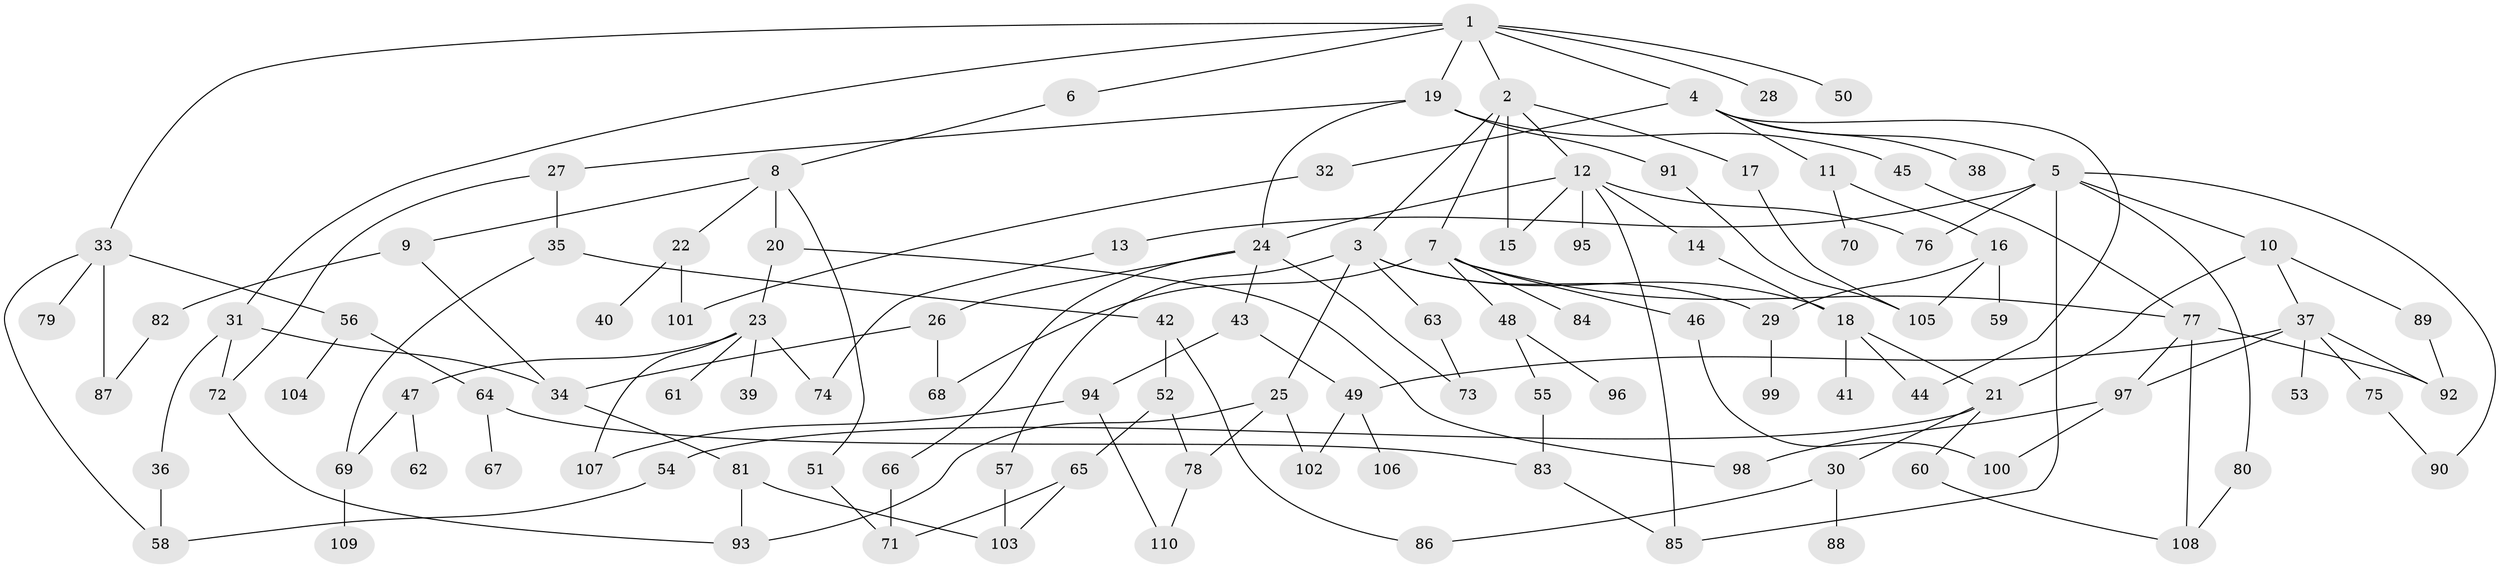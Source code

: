// coarse degree distribution, {5: 0.09090909090909091, 1: 0.2727272727272727, 2: 0.32727272727272727, 3: 0.16363636363636364, 6: 0.03636363636363636, 4: 0.01818181818181818, 11: 0.03636363636363636, 8: 0.01818181818181818, 9: 0.01818181818181818, 12: 0.01818181818181818}
// Generated by graph-tools (version 1.1) at 2025/45/03/04/25 21:45:15]
// undirected, 110 vertices, 153 edges
graph export_dot {
graph [start="1"]
  node [color=gray90,style=filled];
  1;
  2;
  3;
  4;
  5;
  6;
  7;
  8;
  9;
  10;
  11;
  12;
  13;
  14;
  15;
  16;
  17;
  18;
  19;
  20;
  21;
  22;
  23;
  24;
  25;
  26;
  27;
  28;
  29;
  30;
  31;
  32;
  33;
  34;
  35;
  36;
  37;
  38;
  39;
  40;
  41;
  42;
  43;
  44;
  45;
  46;
  47;
  48;
  49;
  50;
  51;
  52;
  53;
  54;
  55;
  56;
  57;
  58;
  59;
  60;
  61;
  62;
  63;
  64;
  65;
  66;
  67;
  68;
  69;
  70;
  71;
  72;
  73;
  74;
  75;
  76;
  77;
  78;
  79;
  80;
  81;
  82;
  83;
  84;
  85;
  86;
  87;
  88;
  89;
  90;
  91;
  92;
  93;
  94;
  95;
  96;
  97;
  98;
  99;
  100;
  101;
  102;
  103;
  104;
  105;
  106;
  107;
  108;
  109;
  110;
  1 -- 2;
  1 -- 4;
  1 -- 6;
  1 -- 19;
  1 -- 28;
  1 -- 31;
  1 -- 33;
  1 -- 50;
  2 -- 3;
  2 -- 7;
  2 -- 12;
  2 -- 15;
  2 -- 17;
  3 -- 25;
  3 -- 57;
  3 -- 63;
  3 -- 18;
  3 -- 29;
  4 -- 5;
  4 -- 11;
  4 -- 32;
  4 -- 38;
  4 -- 44;
  5 -- 10;
  5 -- 13;
  5 -- 76;
  5 -- 80;
  5 -- 90;
  5 -- 85;
  6 -- 8;
  7 -- 46;
  7 -- 48;
  7 -- 84;
  7 -- 68;
  7 -- 77;
  8 -- 9;
  8 -- 20;
  8 -- 22;
  8 -- 51;
  9 -- 82;
  9 -- 34;
  10 -- 21;
  10 -- 37;
  10 -- 89;
  11 -- 16;
  11 -- 70;
  12 -- 14;
  12 -- 85;
  12 -- 95;
  12 -- 76;
  12 -- 15;
  12 -- 24;
  13 -- 74;
  14 -- 18;
  16 -- 29;
  16 -- 59;
  16 -- 105;
  17 -- 105;
  18 -- 41;
  18 -- 44;
  18 -- 21;
  19 -- 24;
  19 -- 27;
  19 -- 45;
  19 -- 91;
  20 -- 23;
  20 -- 98;
  21 -- 30;
  21 -- 54;
  21 -- 60;
  22 -- 40;
  22 -- 101;
  23 -- 39;
  23 -- 47;
  23 -- 61;
  23 -- 107;
  23 -- 74;
  24 -- 26;
  24 -- 43;
  24 -- 66;
  24 -- 73;
  25 -- 78;
  25 -- 93;
  25 -- 102;
  26 -- 68;
  26 -- 34;
  27 -- 35;
  27 -- 72;
  29 -- 99;
  30 -- 86;
  30 -- 88;
  31 -- 34;
  31 -- 36;
  31 -- 72;
  32 -- 101;
  33 -- 56;
  33 -- 79;
  33 -- 87;
  33 -- 58;
  34 -- 81;
  35 -- 42;
  35 -- 69;
  36 -- 58;
  37 -- 49;
  37 -- 53;
  37 -- 75;
  37 -- 97;
  37 -- 92;
  42 -- 52;
  42 -- 86;
  43 -- 94;
  43 -- 49;
  45 -- 77;
  46 -- 100;
  47 -- 62;
  47 -- 69;
  48 -- 55;
  48 -- 96;
  49 -- 106;
  49 -- 102;
  51 -- 71;
  52 -- 65;
  52 -- 78;
  54 -- 58;
  55 -- 83;
  56 -- 64;
  56 -- 104;
  57 -- 103;
  60 -- 108;
  63 -- 73;
  64 -- 67;
  64 -- 83;
  65 -- 71;
  65 -- 103;
  66 -- 71;
  69 -- 109;
  72 -- 93;
  75 -- 90;
  77 -- 92;
  77 -- 97;
  77 -- 108;
  78 -- 110;
  80 -- 108;
  81 -- 103;
  81 -- 93;
  82 -- 87;
  83 -- 85;
  89 -- 92;
  91 -- 105;
  94 -- 107;
  94 -- 110;
  97 -- 98;
  97 -- 100;
}
